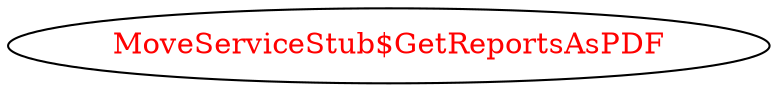 digraph dependencyGraph {
 concentrate=true;
 ranksep="2.0";
 rankdir="LR"; 
 splines="ortho";
"MoveServiceStub$GetReportsAsPDF" [fontcolor="red"];
}